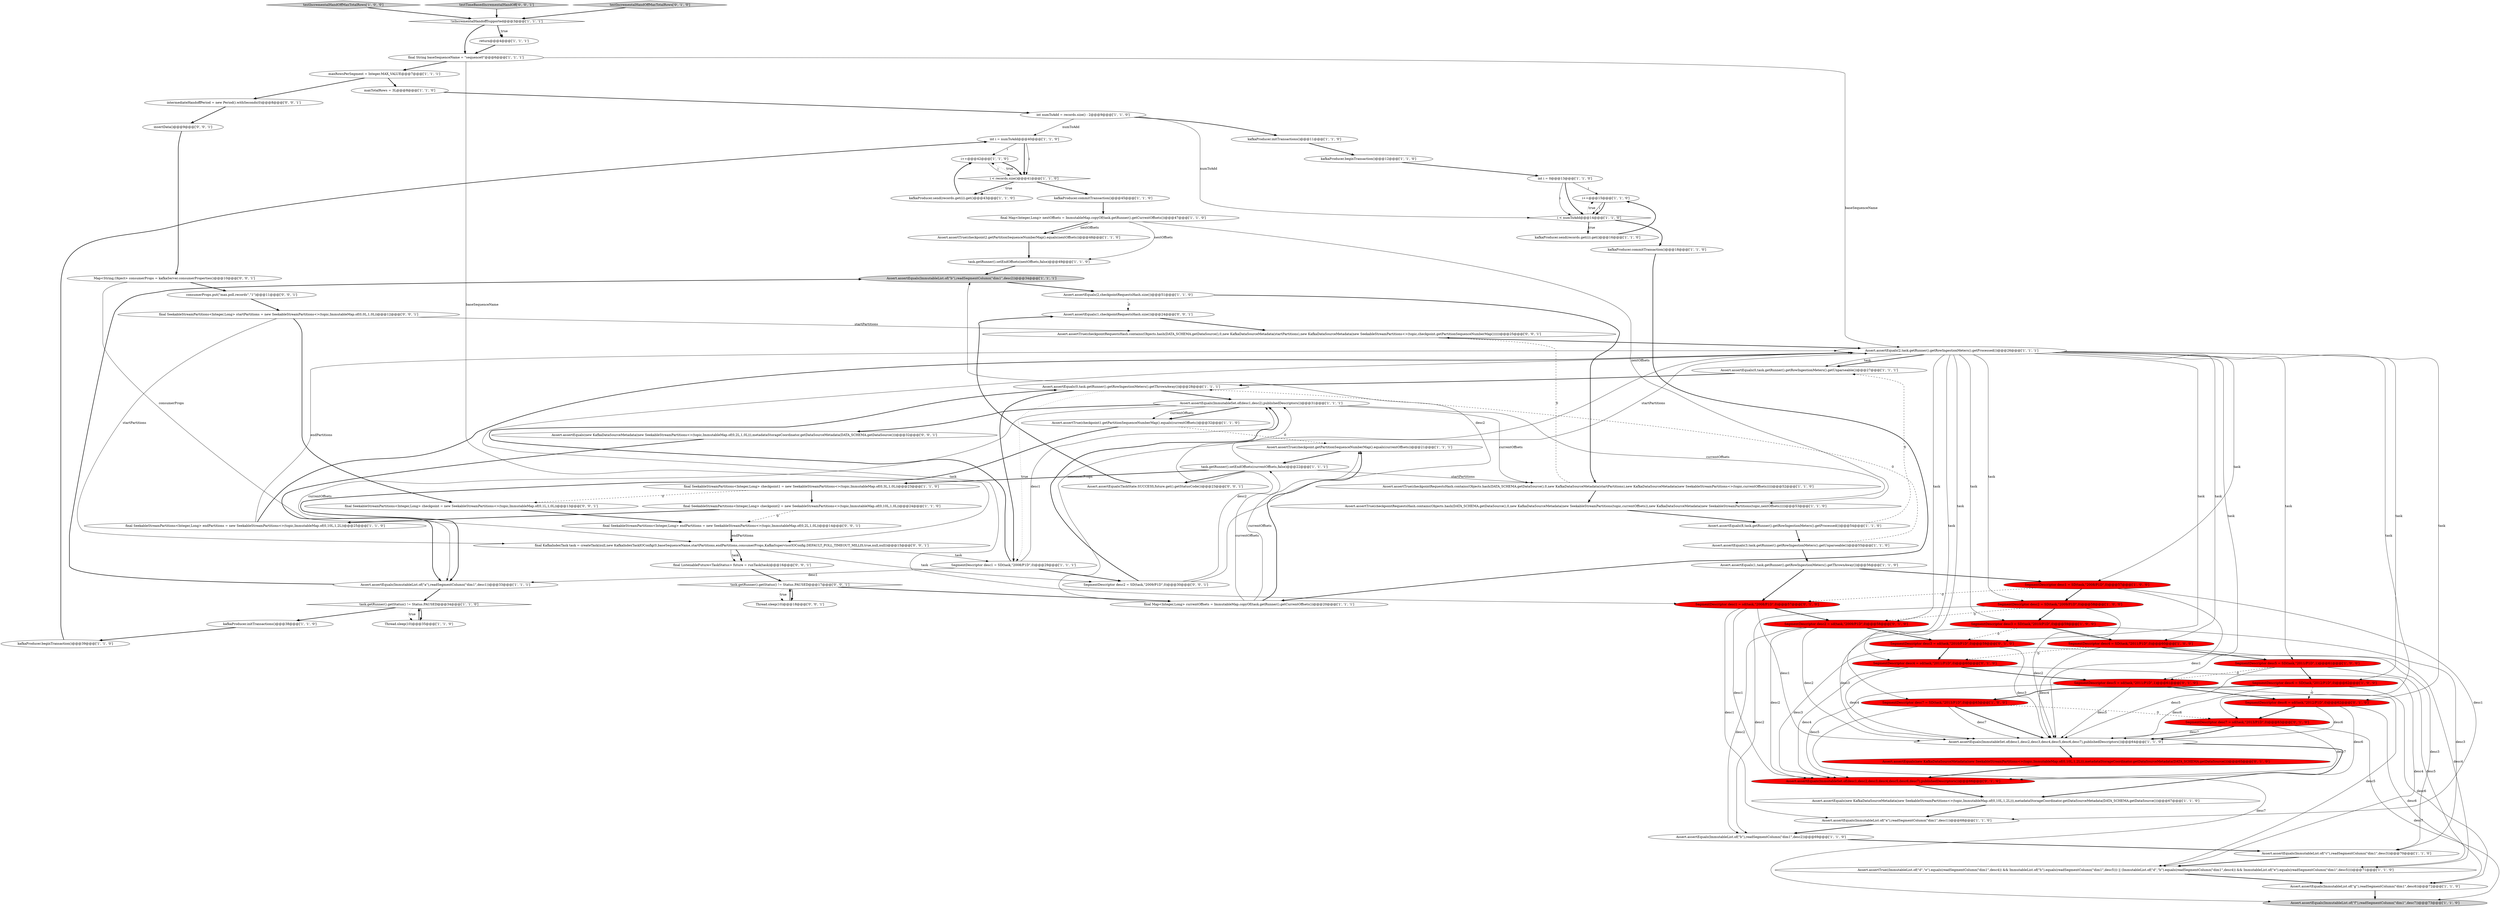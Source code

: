 digraph {
26 [style = filled, label = "maxTotalRows = 3L@@@8@@@['1', '1', '0']", fillcolor = white, shape = ellipse image = "AAA0AAABBB1BBB"];
23 [style = filled, label = "final SeekableStreamPartitions<Integer,Long> checkpoint2 = new SeekableStreamPartitions<>(topic,ImmutableMap.of(0,10L,1,0L))@@@24@@@['1', '1', '0']", fillcolor = white, shape = ellipse image = "AAA0AAABBB1BBB"];
84 [style = filled, label = "final KafkaIndexTask task = createTask(null,new KafkaIndexTaskIOConfig(0,baseSequenceName,startPartitions,endPartitions,consumerProps,KafkaSupervisorIOConfig.DEFAULT_POLL_TIMEOUT_MILLIS,true,null,null))@@@15@@@['0', '0', '1']", fillcolor = white, shape = ellipse image = "AAA0AAABBB3BBB"];
16 [style = filled, label = "Assert.assertTrue(checkpoint.getPartitionSequenceNumberMap().equals(currentOffsets))@@@21@@@['1', '1', '1']", fillcolor = white, shape = ellipse image = "AAA0AAABBB1BBB"];
75 [style = filled, label = "final SeekableStreamPartitions<Integer,Long> startPartitions = new SeekableStreamPartitions<>(topic,ImmutableMap.of(0,0L,1,0L))@@@12@@@['0', '0', '1']", fillcolor = white, shape = ellipse image = "AAA0AAABBB3BBB"];
64 [style = filled, label = "SegmentDescriptor desc1 = sd(task,\"2008/P1D\",0)@@@57@@@['0', '1', '0']", fillcolor = red, shape = ellipse image = "AAA1AAABBB2BBB"];
39 [style = filled, label = "int i = numToAdd@@@40@@@['1', '1', '0']", fillcolor = white, shape = ellipse image = "AAA0AAABBB1BBB"];
63 [style = filled, label = "SegmentDescriptor desc4 = sd(task,\"2011/P1D\",0)@@@60@@@['0', '1', '0']", fillcolor = red, shape = ellipse image = "AAA1AAABBB2BBB"];
69 [style = filled, label = "SegmentDescriptor desc3 = sd(task,\"2010/P1D\",0)@@@59@@@['0', '1', '0']", fillcolor = red, shape = ellipse image = "AAA1AAABBB2BBB"];
33 [style = filled, label = "final Map<Integer,Long> nextOffsets = ImmutableMap.copyOf(task.getRunner().getCurrentOffsets())@@@47@@@['1', '1', '0']", fillcolor = white, shape = ellipse image = "AAA0AAABBB1BBB"];
78 [style = filled, label = "final SeekableStreamPartitions<Integer,Long> checkpoint = new SeekableStreamPartitions<>(topic,ImmutableMap.of(0,1L,1,0L))@@@13@@@['0', '0', '1']", fillcolor = white, shape = ellipse image = "AAA0AAABBB3BBB"];
21 [style = filled, label = "i++@@@42@@@['1', '1', '0']", fillcolor = white, shape = ellipse image = "AAA0AAABBB1BBB"];
24 [style = filled, label = "SegmentDescriptor desc3 = SD(task,\"2010/P1D\",0)@@@59@@@['1', '0', '0']", fillcolor = red, shape = ellipse image = "AAA1AAABBB1BBB"];
30 [style = filled, label = "final SeekableStreamPartitions<Integer,Long> checkpoint1 = new SeekableStreamPartitions<>(topic,ImmutableMap.of(0,3L,1,0L))@@@23@@@['1', '1', '0']", fillcolor = white, shape = ellipse image = "AAA0AAABBB1BBB"];
14 [style = filled, label = "Assert.assertEquals(2,checkpointRequestsHash.size())@@@51@@@['1', '1', '0']", fillcolor = white, shape = ellipse image = "AAA0AAABBB1BBB"];
50 [style = filled, label = "Assert.assertEquals(ImmutableList.of(\"a\"),readSegmentColumn(\"dim1\",desc1))@@@68@@@['1', '1', '0']", fillcolor = white, shape = ellipse image = "AAA0AAABBB1BBB"];
9 [style = filled, label = "Assert.assertEquals(1,task.getRunner().getRowIngestionMeters().getThrownAway())@@@56@@@['1', '1', '0']", fillcolor = white, shape = ellipse image = "AAA0AAABBB1BBB"];
67 [style = filled, label = "SegmentDescriptor desc2 = sd(task,\"2009/P1D\",0)@@@58@@@['0', '1', '0']", fillcolor = red, shape = ellipse image = "AAA1AAABBB2BBB"];
51 [style = filled, label = "final SeekableStreamPartitions<Integer,Long> endPartitions = new SeekableStreamPartitions<>(topic,ImmutableMap.of(0,10L,1,2L))@@@25@@@['1', '1', '0']", fillcolor = white, shape = ellipse image = "AAA0AAABBB1BBB"];
3 [style = filled, label = "final String baseSequenceName = \"sequence0\"@@@6@@@['1', '1', '1']", fillcolor = white, shape = ellipse image = "AAA0AAABBB1BBB"];
46 [style = filled, label = "final Map<Integer,Long> currentOffsets = ImmutableMap.copyOf(task.getRunner().getCurrentOffsets())@@@20@@@['1', '1', '1']", fillcolor = white, shape = ellipse image = "AAA0AAABBB1BBB"];
27 [style = filled, label = "int numToAdd = records.size() - 2@@@9@@@['1', '1', '0']", fillcolor = white, shape = ellipse image = "AAA0AAABBB1BBB"];
80 [style = filled, label = "Assert.assertTrue(checkpointRequestsHash.contains(Objects.hash(DATA_SCHEMA.getDataSource(),0,new KafkaDataSourceMetadata(startPartitions),new KafkaDataSourceMetadata(new SeekableStreamPartitions<>(topic,checkpoint.getPartitionSequenceNumberMap())))))@@@25@@@['0', '0', '1']", fillcolor = white, shape = ellipse image = "AAA0AAABBB3BBB"];
60 [style = filled, label = "Assert.assertTrue((ImmutableList.of(\"d\",\"e\").equals(readSegmentColumn(\"dim1\",desc4)) && ImmutableList.of(\"h\").equals(readSegmentColumn(\"dim1\",desc5))) || (ImmutableList.of(\"d\",\"h\").equals(readSegmentColumn(\"dim1\",desc4)) && ImmutableList.of(\"e\").equals(readSegmentColumn(\"dim1\",desc5))))@@@71@@@['1', '1', '0']", fillcolor = white, shape = ellipse image = "AAA0AAABBB1BBB"];
47 [style = filled, label = "kafkaProducer.commitTransaction()@@@18@@@['1', '1', '0']", fillcolor = white, shape = ellipse image = "AAA0AAABBB1BBB"];
72 [style = filled, label = "Map<String,Object> consumerProps = kafkaServer.consumerProperties()@@@10@@@['0', '0', '1']", fillcolor = white, shape = ellipse image = "AAA0AAABBB3BBB"];
32 [style = filled, label = "Assert.assertEquals(new KafkaDataSourceMetadata(new SeekableStreamPartitions<>(topic,ImmutableMap.of(0,10L,1,2L))),metadataStorageCoordinator.getDataSourceMetadata(DATA_SCHEMA.getDataSource()))@@@67@@@['1', '1', '0']", fillcolor = white, shape = ellipse image = "AAA0AAABBB1BBB"];
37 [style = filled, label = "Assert.assertEquals(ImmutableSet.of(desc1,desc2),publishedDescriptors())@@@31@@@['1', '1', '1']", fillcolor = white, shape = ellipse image = "AAA0AAABBB1BBB"];
10 [style = filled, label = "Assert.assertEquals(ImmutableList.of(\"a\"),readSegmentColumn(\"dim1\",desc1))@@@33@@@['1', '1', '1']", fillcolor = white, shape = ellipse image = "AAA0AAABBB1BBB"];
29 [style = filled, label = "Assert.assertEquals(ImmutableList.of(\"f\"),readSegmentColumn(\"dim1\",desc7))@@@73@@@['1', '1', '0']", fillcolor = lightgray, shape = ellipse image = "AAA0AAABBB1BBB"];
82 [style = filled, label = "SegmentDescriptor desc2 = SD(task,\"2009/P1D\",0)@@@30@@@['0', '0', '1']", fillcolor = white, shape = ellipse image = "AAA0AAABBB3BBB"];
56 [style = filled, label = "SegmentDescriptor desc7 = SD(task,\"2013/P1D\",0)@@@63@@@['1', '0', '0']", fillcolor = red, shape = ellipse image = "AAA1AAABBB1BBB"];
48 [style = filled, label = "Assert.assertEquals(ImmutableList.of(\"c\"),readSegmentColumn(\"dim1\",desc3))@@@70@@@['1', '1', '0']", fillcolor = white, shape = ellipse image = "AAA0AAABBB1BBB"];
73 [style = filled, label = "Assert.assertEquals(TaskState.SUCCESS,future.get().getStatusCode())@@@23@@@['0', '0', '1']", fillcolor = white, shape = ellipse image = "AAA0AAABBB3BBB"];
13 [style = filled, label = "Assert.assertEquals(3,task.getRunner().getRowIngestionMeters().getUnparseable())@@@55@@@['1', '1', '0']", fillcolor = white, shape = ellipse image = "AAA0AAABBB1BBB"];
25 [style = filled, label = "SegmentDescriptor desc1 = SD(task,\"2008/P1D\",0)@@@57@@@['1', '0', '0']", fillcolor = red, shape = ellipse image = "AAA1AAABBB1BBB"];
70 [style = filled, label = "SegmentDescriptor desc6 = sd(task,\"2012/P1D\",0)@@@62@@@['0', '1', '0']", fillcolor = red, shape = ellipse image = "AAA1AAABBB2BBB"];
7 [style = filled, label = "int i = 0@@@13@@@['1', '1', '0']", fillcolor = white, shape = ellipse image = "AAA0AAABBB1BBB"];
34 [style = filled, label = "task.getRunner().setEndOffsets(nextOffsets,false)@@@49@@@['1', '1', '0']", fillcolor = white, shape = ellipse image = "AAA0AAABBB1BBB"];
1 [style = filled, label = "Assert.assertEquals(ImmutableList.of(\"b\"),readSegmentColumn(\"dim1\",desc2))@@@69@@@['1', '1', '0']", fillcolor = white, shape = ellipse image = "AAA0AAABBB1BBB"];
42 [style = filled, label = "Assert.assertTrue(checkpoint2.getPartitionSequenceNumberMap().equals(nextOffsets))@@@48@@@['1', '1', '0']", fillcolor = white, shape = ellipse image = "AAA0AAABBB1BBB"];
54 [style = filled, label = "!isIncrementalHandoffSupported@@@3@@@['1', '1', '1']", fillcolor = white, shape = diamond image = "AAA0AAABBB1BBB"];
38 [style = filled, label = "maxRowsPerSegment = Integer.MAX_VALUE@@@7@@@['1', '1', '1']", fillcolor = white, shape = ellipse image = "AAA0AAABBB1BBB"];
76 [style = filled, label = "Assert.assertEquals(1,checkpointRequestsHash.size())@@@24@@@['0', '0', '1']", fillcolor = white, shape = ellipse image = "AAA0AAABBB3BBB"];
12 [style = filled, label = "SegmentDescriptor desc6 = SD(task,\"2012/P1D\",0)@@@62@@@['1', '0', '0']", fillcolor = red, shape = ellipse image = "AAA1AAABBB1BBB"];
85 [style = filled, label = "Thread.sleep(10)@@@18@@@['0', '0', '1']", fillcolor = white, shape = ellipse image = "AAA0AAABBB3BBB"];
43 [style = filled, label = "i++@@@15@@@['1', '1', '0']", fillcolor = white, shape = ellipse image = "AAA0AAABBB1BBB"];
5 [style = filled, label = "return@@@4@@@['1', '1', '1']", fillcolor = white, shape = ellipse image = "AAA0AAABBB1BBB"];
59 [style = filled, label = "Assert.assertTrue(checkpointRequestsHash.contains(Objects.hash(DATA_SCHEMA.getDataSource(),0,new KafkaDataSourceMetadata(startPartitions),new KafkaDataSourceMetadata(new SeekableStreamPartitions<>(topic,currentOffsets)))))@@@52@@@['1', '1', '0']", fillcolor = white, shape = ellipse image = "AAA0AAABBB1BBB"];
86 [style = filled, label = "final ListenableFuture<TaskStatus> future = runTask(task)@@@16@@@['0', '0', '1']", fillcolor = white, shape = ellipse image = "AAA0AAABBB3BBB"];
0 [style = filled, label = "kafkaProducer.send(records.get(i)).get()@@@43@@@['1', '1', '0']", fillcolor = white, shape = ellipse image = "AAA0AAABBB1BBB"];
19 [style = filled, label = "Assert.assertEquals(ImmutableList.of(\"b\"),readSegmentColumn(\"dim1\",desc2))@@@34@@@['1', '1', '1']", fillcolor = lightgray, shape = ellipse image = "AAA0AAABBB1BBB"];
61 [style = filled, label = "Assert.assertEquals(ImmutableSet.of(desc1,desc2,desc3,desc4,desc5,desc6,desc7),publishedDescriptors())@@@66@@@['0', '1', '0']", fillcolor = red, shape = ellipse image = "AAA1AAABBB2BBB"];
87 [style = filled, label = "intermediateHandoffPeriod = new Period().withSeconds(0)@@@8@@@['0', '0', '1']", fillcolor = white, shape = ellipse image = "AAA0AAABBB3BBB"];
62 [style = filled, label = "Assert.assertEquals(new KafkaDataSourceMetadata(new SeekableStreamPartitions<>(topic,ImmutableMap.of(0,10L,1,2L))),metadataStorageCoordinator.getDataSourceMetadata(DATA_SCHEMA.getDataSource()))@@@65@@@['0', '1', '0']", fillcolor = red, shape = ellipse image = "AAA1AAABBB2BBB"];
53 [style = filled, label = "testIncrementalHandOffMaxTotalRows['1', '0', '0']", fillcolor = lightgray, shape = diamond image = "AAA0AAABBB1BBB"];
66 [style = filled, label = "SegmentDescriptor desc5 = sd(task,\"2011/P1D\",1)@@@61@@@['0', '1', '0']", fillcolor = red, shape = ellipse image = "AAA1AAABBB2BBB"];
36 [style = filled, label = "Assert.assertEquals(2,task.getRunner().getRowIngestionMeters().getProcessed())@@@26@@@['1', '1', '1']", fillcolor = white, shape = ellipse image = "AAA0AAABBB1BBB"];
49 [style = filled, label = "Assert.assertEquals(0,task.getRunner().getRowIngestionMeters().getThrownAway())@@@28@@@['1', '1', '1']", fillcolor = white, shape = ellipse image = "AAA0AAABBB1BBB"];
81 [style = filled, label = "final SeekableStreamPartitions<Integer,Long> endPartitions = new SeekableStreamPartitions<>(topic,ImmutableMap.of(0,2L,1,0L))@@@14@@@['0', '0', '1']", fillcolor = white, shape = ellipse image = "AAA0AAABBB3BBB"];
22 [style = filled, label = "kafkaProducer.initTransactions()@@@38@@@['1', '1', '0']", fillcolor = white, shape = ellipse image = "AAA0AAABBB1BBB"];
2 [style = filled, label = "Assert.assertEquals(8,task.getRunner().getRowIngestionMeters().getProcessed())@@@54@@@['1', '1', '0']", fillcolor = white, shape = ellipse image = "AAA0AAABBB1BBB"];
57 [style = filled, label = "task.getRunner().setEndOffsets(currentOffsets,false)@@@22@@@['1', '1', '1']", fillcolor = white, shape = ellipse image = "AAA0AAABBB1BBB"];
41 [style = filled, label = "SegmentDescriptor desc5 = SD(task,\"2011/P1D\",1)@@@61@@@['1', '0', '0']", fillcolor = red, shape = ellipse image = "AAA1AAABBB1BBB"];
71 [style = filled, label = "testTimeBasedIncrementalHandOff['0', '0', '1']", fillcolor = lightgray, shape = diamond image = "AAA0AAABBB3BBB"];
18 [style = filled, label = "kafkaProducer.commitTransaction()@@@45@@@['1', '1', '0']", fillcolor = white, shape = ellipse image = "AAA0AAABBB1BBB"];
44 [style = filled, label = "kafkaProducer.beginTransaction()@@@12@@@['1', '1', '0']", fillcolor = white, shape = ellipse image = "AAA0AAABBB1BBB"];
74 [style = filled, label = "insertData()@@@9@@@['0', '0', '1']", fillcolor = white, shape = ellipse image = "AAA0AAABBB3BBB"];
55 [style = filled, label = "Assert.assertTrue(checkpointRequestsHash.contains(Objects.hash(DATA_SCHEMA.getDataSource(),0,new KafkaDataSourceMetadata(new SeekableStreamPartitions(topic,currentOffsets)),new KafkaDataSourceMetadata(new SeekableStreamPartitions(topic,nextOffsets)))))@@@53@@@['1', '1', '0']", fillcolor = white, shape = ellipse image = "AAA0AAABBB1BBB"];
52 [style = filled, label = "SegmentDescriptor desc1 = SD(task,\"2008/P1D\",0)@@@29@@@['1', '1', '1']", fillcolor = white, shape = ellipse image = "AAA0AAABBB1BBB"];
35 [style = filled, label = "SegmentDescriptor desc2 = SD(task,\"2009/P1D\",0)@@@58@@@['1', '0', '0']", fillcolor = red, shape = ellipse image = "AAA1AAABBB1BBB"];
28 [style = filled, label = "task.getRunner().getStatus() != Status.PAUSED@@@34@@@['1', '1', '0']", fillcolor = white, shape = diamond image = "AAA0AAABBB1BBB"];
58 [style = filled, label = "Assert.assertEquals(0,task.getRunner().getRowIngestionMeters().getUnparseable())@@@27@@@['1', '1', '1']", fillcolor = white, shape = ellipse image = "AAA0AAABBB1BBB"];
77 [style = filled, label = "Assert.assertEquals(new KafkaDataSourceMetadata(new SeekableStreamPartitions<>(topic,ImmutableMap.of(0,2L,1,0L))),metadataStorageCoordinator.getDataSourceMetadata(DATA_SCHEMA.getDataSource()))@@@32@@@['0', '0', '1']", fillcolor = white, shape = ellipse image = "AAA0AAABBB3BBB"];
4 [style = filled, label = "Assert.assertEquals(ImmutableList.of(\"g\"),readSegmentColumn(\"dim1\",desc6))@@@72@@@['1', '1', '0']", fillcolor = white, shape = ellipse image = "AAA0AAABBB1BBB"];
65 [style = filled, label = "testIncrementalHandOffMaxTotalRows['0', '1', '0']", fillcolor = lightgray, shape = diamond image = "AAA0AAABBB2BBB"];
31 [style = filled, label = "Assert.assertTrue(checkpoint1.getPartitionSequenceNumberMap().equals(currentOffsets))@@@32@@@['1', '1', '0']", fillcolor = white, shape = ellipse image = "AAA0AAABBB1BBB"];
68 [style = filled, label = "SegmentDescriptor desc7 = sd(task,\"2013/P1D\",0)@@@63@@@['0', '1', '0']", fillcolor = red, shape = ellipse image = "AAA1AAABBB2BBB"];
8 [style = filled, label = "kafkaProducer.send(records.get(i)).get()@@@16@@@['1', '1', '0']", fillcolor = white, shape = ellipse image = "AAA0AAABBB1BBB"];
17 [style = filled, label = "SegmentDescriptor desc4 = SD(task,\"2011/P1D\",0)@@@60@@@['1', '0', '0']", fillcolor = red, shape = ellipse image = "AAA1AAABBB1BBB"];
83 [style = filled, label = "task.getRunner().getStatus() != Status.PAUSED@@@17@@@['0', '0', '1']", fillcolor = white, shape = diamond image = "AAA0AAABBB3BBB"];
40 [style = filled, label = "i < records.size()@@@41@@@['1', '1', '0']", fillcolor = white, shape = diamond image = "AAA0AAABBB1BBB"];
79 [style = filled, label = "consumerProps.put(\"max.poll.records\",\"1\")@@@11@@@['0', '0', '1']", fillcolor = white, shape = ellipse image = "AAA0AAABBB3BBB"];
15 [style = filled, label = "kafkaProducer.initTransactions()@@@11@@@['1', '1', '0']", fillcolor = white, shape = ellipse image = "AAA0AAABBB1BBB"];
6 [style = filled, label = "i < numToAdd@@@14@@@['1', '1', '0']", fillcolor = white, shape = diamond image = "AAA0AAABBB1BBB"];
11 [style = filled, label = "Assert.assertEquals(ImmutableSet.of(desc1,desc2,desc3,desc4,desc5,desc6,desc7),publishedDescriptors())@@@64@@@['1', '1', '0']", fillcolor = white, shape = ellipse image = "AAA0AAABBB1BBB"];
20 [style = filled, label = "kafkaProducer.beginTransaction()@@@39@@@['1', '1', '0']", fillcolor = white, shape = ellipse image = "AAA0AAABBB1BBB"];
45 [style = filled, label = "Thread.sleep(10)@@@35@@@['1', '1', '0']", fillcolor = white, shape = ellipse image = "AAA0AAABBB1BBB"];
5->3 [style = bold, label=""];
84->86 [style = solid, label="task"];
23->51 [style = bold, label=""];
65->54 [style = bold, label=""];
25->50 [style = solid, label="desc1"];
68->11 [style = solid, label="desc7"];
74->72 [style = bold, label=""];
84->82 [style = solid, label="task"];
10->19 [style = bold, label=""];
62->61 [style = bold, label=""];
12->70 [style = dashed, label="0"];
55->2 [style = bold, label=""];
44->7 [style = bold, label=""];
7->43 [style = solid, label="i"];
37->10 [style = solid, label="currentOffsets"];
36->12 [style = solid, label="task"];
41->60 [style = solid, label="desc5"];
53->54 [style = bold, label=""];
3->38 [style = bold, label=""];
25->35 [style = bold, label=""];
27->15 [style = bold, label=""];
54->5 [style = dotted, label="true"];
56->29 [style = solid, label="desc7"];
67->69 [style = bold, label=""];
36->35 [style = solid, label="task"];
43->6 [style = solid, label="i"];
87->74 [style = bold, label=""];
63->66 [style = bold, label=""];
75->80 [style = solid, label="startPartitions"];
37->31 [style = bold, label=""];
33->42 [style = bold, label=""];
51->36 [style = solid, label="endPartitions"];
64->11 [style = solid, label="desc1"];
24->17 [style = bold, label=""];
31->16 [style = dashed, label="0"];
70->61 [style = solid, label="desc6"];
68->29 [style = solid, label="desc7"];
70->68 [style = bold, label=""];
83->85 [style = bold, label=""];
38->26 [style = bold, label=""];
7->6 [style = solid, label="i"];
14->76 [style = dashed, label="0"];
73->76 [style = bold, label=""];
54->3 [style = bold, label=""];
54->5 [style = bold, label=""];
75->78 [style = bold, label=""];
68->11 [style = bold, label=""];
28->45 [style = bold, label=""];
37->77 [style = bold, label=""];
9->64 [style = bold, label=""];
34->19 [style = bold, label=""];
17->41 [style = bold, label=""];
76->80 [style = bold, label=""];
57->36 [style = solid, label="startPartitions"];
36->69 [style = solid, label="task"];
40->0 [style = bold, label=""];
81->84 [style = solid, label="endPartitions"];
0->21 [style = bold, label=""];
52->82 [style = bold, label=""];
68->61 [style = solid, label="desc7"];
52->37 [style = solid, label="desc1"];
39->21 [style = solid, label="i"];
35->1 [style = solid, label="desc2"];
23->81 [style = dashed, label="0"];
38->87 [style = bold, label=""];
56->68 [style = dashed, label="0"];
80->36 [style = bold, label=""];
36->58 [style = bold, label=""];
57->59 [style = solid, label="startPartitions"];
26->27 [style = bold, label=""];
36->56 [style = solid, label="task"];
67->61 [style = solid, label="desc2"];
36->25 [style = solid, label="task"];
22->20 [style = bold, label=""];
61->32 [style = bold, label=""];
36->63 [style = solid, label="task"];
6->43 [style = dotted, label="true"];
7->6 [style = bold, label=""];
57->30 [style = bold, label=""];
72->84 [style = solid, label="consumerProps"];
20->39 [style = bold, label=""];
13->49 [style = dashed, label="0"];
59->55 [style = bold, label=""];
37->55 [style = solid, label="currentOffsets"];
11->62 [style = bold, label=""];
52->10 [style = solid, label="desc1"];
6->47 [style = bold, label=""];
66->11 [style = solid, label="desc5"];
63->60 [style = solid, label="desc4"];
46->36 [style = solid, label="consumerProps"];
32->50 [style = bold, label=""];
56->11 [style = bold, label=""];
33->42 [style = solid, label="nextOffsets"];
84->52 [style = solid, label="task"];
66->70 [style = bold, label=""];
71->54 [style = bold, label=""];
49->37 [style = bold, label=""];
46->16 [style = bold, label=""];
64->50 [style = solid, label="desc1"];
70->11 [style = solid, label="desc6"];
2->58 [style = dashed, label="0"];
64->61 [style = solid, label="desc1"];
36->68 [style = solid, label="task"];
83->85 [style = dotted, label="true"];
1->48 [style = bold, label=""];
77->10 [style = bold, label=""];
18->33 [style = bold, label=""];
15->44 [style = bold, label=""];
36->58 [style = solid, label="task"];
11->32 [style = bold, label=""];
4->29 [style = bold, label=""];
36->67 [style = solid, label="task"];
58->49 [style = bold, label=""];
28->45 [style = dotted, label="true"];
86->83 [style = bold, label=""];
12->4 [style = solid, label="desc6"];
35->24 [style = bold, label=""];
69->11 [style = solid, label="desc3"];
66->61 [style = solid, label="desc5"];
82->37 [style = solid, label="desc2"];
49->52 [style = dotted, label="true"];
17->60 [style = solid, label="desc4"];
19->14 [style = bold, label=""];
51->36 [style = bold, label=""];
27->39 [style = solid, label="numToAdd"];
59->80 [style = dashed, label="0"];
12->56 [style = bold, label=""];
6->8 [style = dotted, label="true"];
31->10 [style = bold, label=""];
39->40 [style = bold, label=""];
75->84 [style = solid, label="startPartitions"];
36->24 [style = solid, label="task"];
82->37 [style = bold, label=""];
66->60 [style = solid, label="desc5"];
79->75 [style = bold, label=""];
63->11 [style = solid, label="desc4"];
67->11 [style = solid, label="desc2"];
64->67 [style = bold, label=""];
13->9 [style = bold, label=""];
41->12 [style = bold, label=""];
46->16 [style = solid, label="currentOffsets"];
85->83 [style = bold, label=""];
39->40 [style = solid, label="i"];
33->55 [style = solid, label="nextOffsets"];
28->22 [style = bold, label=""];
60->4 [style = bold, label=""];
81->84 [style = bold, label=""];
78->81 [style = bold, label=""];
27->6 [style = solid, label="numToAdd"];
36->66 [style = solid, label="task"];
33->34 [style = solid, label="nextOffsets"];
42->34 [style = bold, label=""];
70->4 [style = solid, label="desc6"];
3->36 [style = solid, label="baseSequenceName"];
67->1 [style = solid, label="desc2"];
10->28 [style = bold, label=""];
24->69 [style = dashed, label="0"];
30->78 [style = dashed, label="0"];
12->11 [style = solid, label="desc6"];
52->49 [style = bold, label=""];
69->61 [style = solid, label="desc3"];
25->64 [style = dashed, label="0"];
36->41 [style = solid, label="task"];
40->21 [style = dotted, label="true"];
24->11 [style = solid, label="desc3"];
30->23 [style = bold, label=""];
57->73 [style = bold, label=""];
35->67 [style = dashed, label="0"];
47->46 [style = bold, label=""];
40->18 [style = bold, label=""];
37->59 [style = solid, label="currentOffsets"];
8->43 [style = bold, label=""];
48->60 [style = bold, label=""];
45->28 [style = bold, label=""];
84->86 [style = bold, label=""];
40->0 [style = dotted, label="true"];
43->6 [style = bold, label=""];
83->46 [style = bold, label=""];
56->11 [style = solid, label="desc7"];
69->48 [style = solid, label="desc3"];
2->13 [style = bold, label=""];
17->11 [style = solid, label="desc4"];
46->57 [style = solid, label="currentOffsets"];
49->52 [style = bold, label=""];
24->48 [style = solid, label="desc3"];
50->1 [style = bold, label=""];
36->64 [style = solid, label="task"];
41->11 [style = solid, label="desc5"];
16->57 [style = bold, label=""];
9->25 [style = bold, label=""];
36->17 [style = solid, label="task"];
6->8 [style = bold, label=""];
63->61 [style = solid, label="desc4"];
17->63 [style = dashed, label="0"];
25->11 [style = solid, label="desc1"];
21->40 [style = bold, label=""];
72->79 [style = bold, label=""];
41->66 [style = dashed, label="0"];
37->31 [style = solid, label="currentOffsets"];
35->11 [style = solid, label="desc2"];
82->19 [style = solid, label="desc2"];
14->59 [style = bold, label=""];
3->84 [style = solid, label="baseSequenceName"];
69->63 [style = bold, label=""];
21->40 [style = solid, label="i"];
36->70 [style = solid, label="task"];
}
